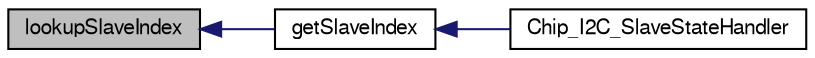 digraph "lookupSlaveIndex"
{
  edge [fontname="FreeSans",fontsize="10",labelfontname="FreeSans",labelfontsize="10"];
  node [fontname="FreeSans",fontsize="10",shape=record];
  rankdir="LR";
  Node1 [label="lookupSlaveIndex",height=0.2,width=0.4,color="black", fillcolor="grey75", style="filled", fontcolor="black"];
  Node1 -> Node2 [dir="back",color="midnightblue",fontsize="10",style="solid"];
  Node2 [label="getSlaveIndex",height=0.2,width=0.4,color="black", fillcolor="white", style="filled",URL="$i2c__17xx__40xx_8c.html#a405d3f3d822c2995731a6770c75136b5"];
  Node2 -> Node3 [dir="back",color="midnightblue",fontsize="10",style="solid"];
  Node3 [label="Chip_I2C_SlaveStateHandler",height=0.2,width=0.4,color="black", fillcolor="white", style="filled",URL="$group__I2C__17XX__40XX.html#ga650618a5f4717c46ae3ea304142ddc03",tooltip="I2C Slave event handler. "];
}
